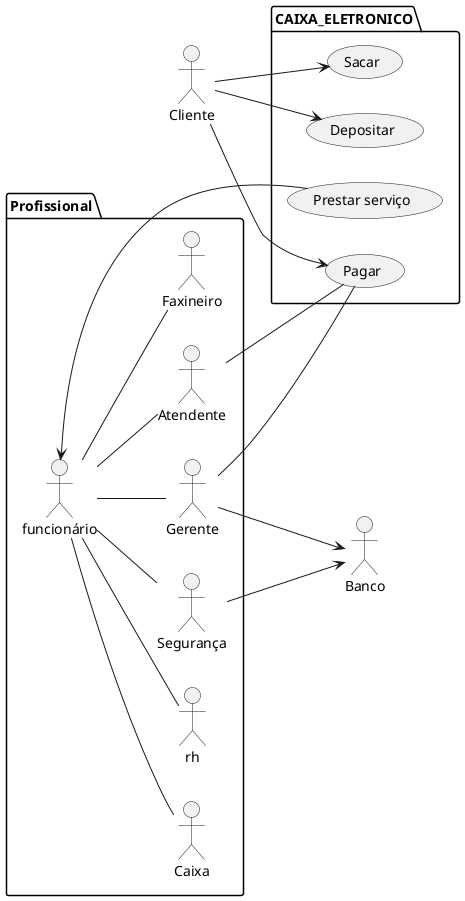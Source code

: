 @startuml banco
/'Casos de usos do sistema restaurante'/
left to right direction
actor Cliente as c
package Profissional {
  actor funcionário as f
  actor Segurança as s
  actor Atendente as a
  actor Gerente as g
  actor Faxineiro as fx
  actor Caixa as cx
  actor rh as rh
  
}
package CAIXA_ELETRONICO {
  usecase "Sacar" as UC1
  usecase "Pagar" as UC2
  usecase "Depositar" as UC3
  usecase "Prestar serviço" as UC4

}
c --> UC1
c --> UC2
c --> UC3
s --> Banco
g --> Banco
g -- UC2
a -- UC2
f -- s
f -- a
f -- g
f -- fx
f -- rh
f -- cx
f <-- UC4
@endum